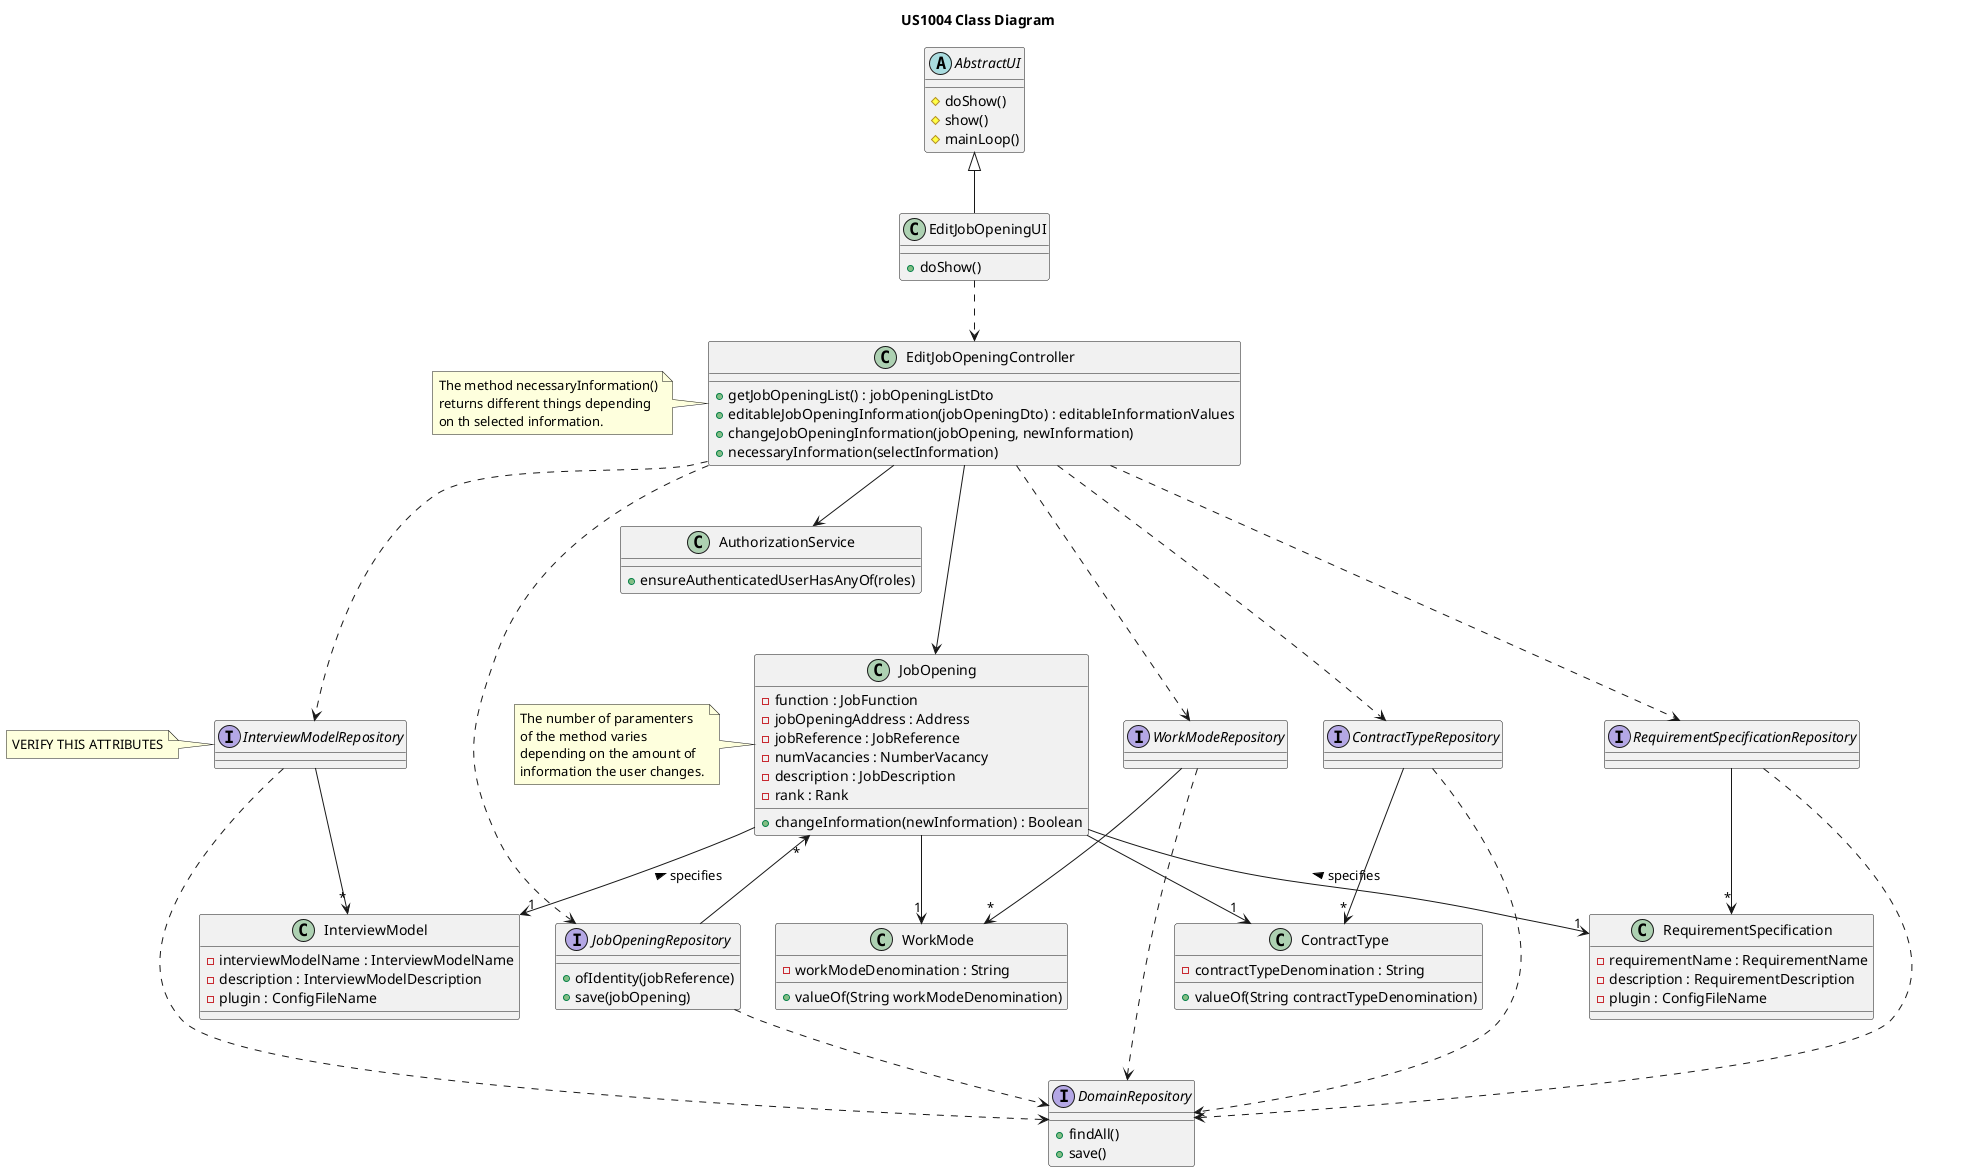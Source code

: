 @startuml
'https://plantuml.com/class-diagram

title US1004 Class Diagram



abstract class AbstractUI {
    # doShow()
    # show()
    # mainLoop()
}


class EditJobOpeningUI {
+ doShow()
}

class EditJobOpeningController  {
+ getJobOpeningList() : jobOpeningListDto
+ editableJobOpeningInformation(jobOpeningDto) : editableInformationValues
+ changeJobOpeningInformation(jobOpening, newInformation)
+ necessaryInformation(selectInformation)
}

note left
The method necessaryInformation()
returns different things depending
on th selected information.
end note


'Requirements
class RequirementSpecification {
- requirementName : RequirementName
- description : RequirementDescription
- plugin : ConfigFileName
}

'Interview
class InterviewModel {
- interviewModelName : InterviewModelName
- description : InterviewModelDescription
- plugin : ConfigFileName
}

class InterviewModelRepository {

}




note left
VERIFY THIS ATTRIBUTES
end note

class AuthorizationService {
+ ensureAuthenticatedUserHasAnyOf(roles)
}

''Address
'class Address <<(V,#FF8B40) value object>> {
'-  streetName : String
'-  city : String
'-  district : String
'-  state : String
'-  zipcode :String
'+ valueOf()
'}

'Job Opening
class JobOpening  {
- function : JobFunction
- jobOpeningAddress : Address
- jobReference : JobReference
- numVacancies : NumberVacancy
- description : JobDescription
- rank : Rank
+ changeInformation(newInformation) : Boolean
}

note left
The number of paramenters
of the method varies
depending on the amount of
information the user changes.
end note


class WorkMode {
-  workModeDenomination : String
+ valueOf(String workModeDenomination)
}

class ContractType  {
- contractTypeDenomination : String
+ valueOf(String contractTypeDenomination)
}

interface JobOpeningRepository {
+ ofIdentity(jobReference)
+ save(jobOpening)
}

interface WorkModeRepository {
}

interface ContractTypeRepository {
}

interface InterviewModelRepository {
}

interface RequirementSpecificationRepository {
}

interface DomainRepository {
+ findAll()
+ save()
}

AbstractUI <|-- EditJobOpeningUI
EditJobOpeningUI .-> EditJobOpeningController
EditJobOpeningController --> AuthorizationService
EditJobOpeningController .--> JobOpeningRepository
EditJobOpeningController .--> WorkModeRepository
EditJobOpeningController .--> ContractTypeRepository
EditJobOpeningController .--> RequirementSpecificationRepository
EditJobOpeningController .--> InterviewModelRepository

EditJobOpeningController --> JobOpening
JobOpening "*" <-- JobOpeningRepository

JobOpening --> "1" WorkMode
JobOpening --> "1" ContractType




RequirementSpecification "1" <-up- JobOpening : specifies >
InterviewModel "1" <-up- JobOpening : specifies >

WorkModeRepository -->  "*" WorkMode
RequirementSpecificationRepository -->  "*" RequirementSpecification
InterviewModelRepository -->  "*" InterviewModel
ContractTypeRepository -->  "*" ContractType


JobOpeningRepository .-> DomainRepository
ContractTypeRepository .-> DomainRepository
InterviewModelRepository .-> DomainRepository
RequirementSpecificationRepository .-> DomainRepository
WorkModeRepository .--> DomainRepository

@enduml